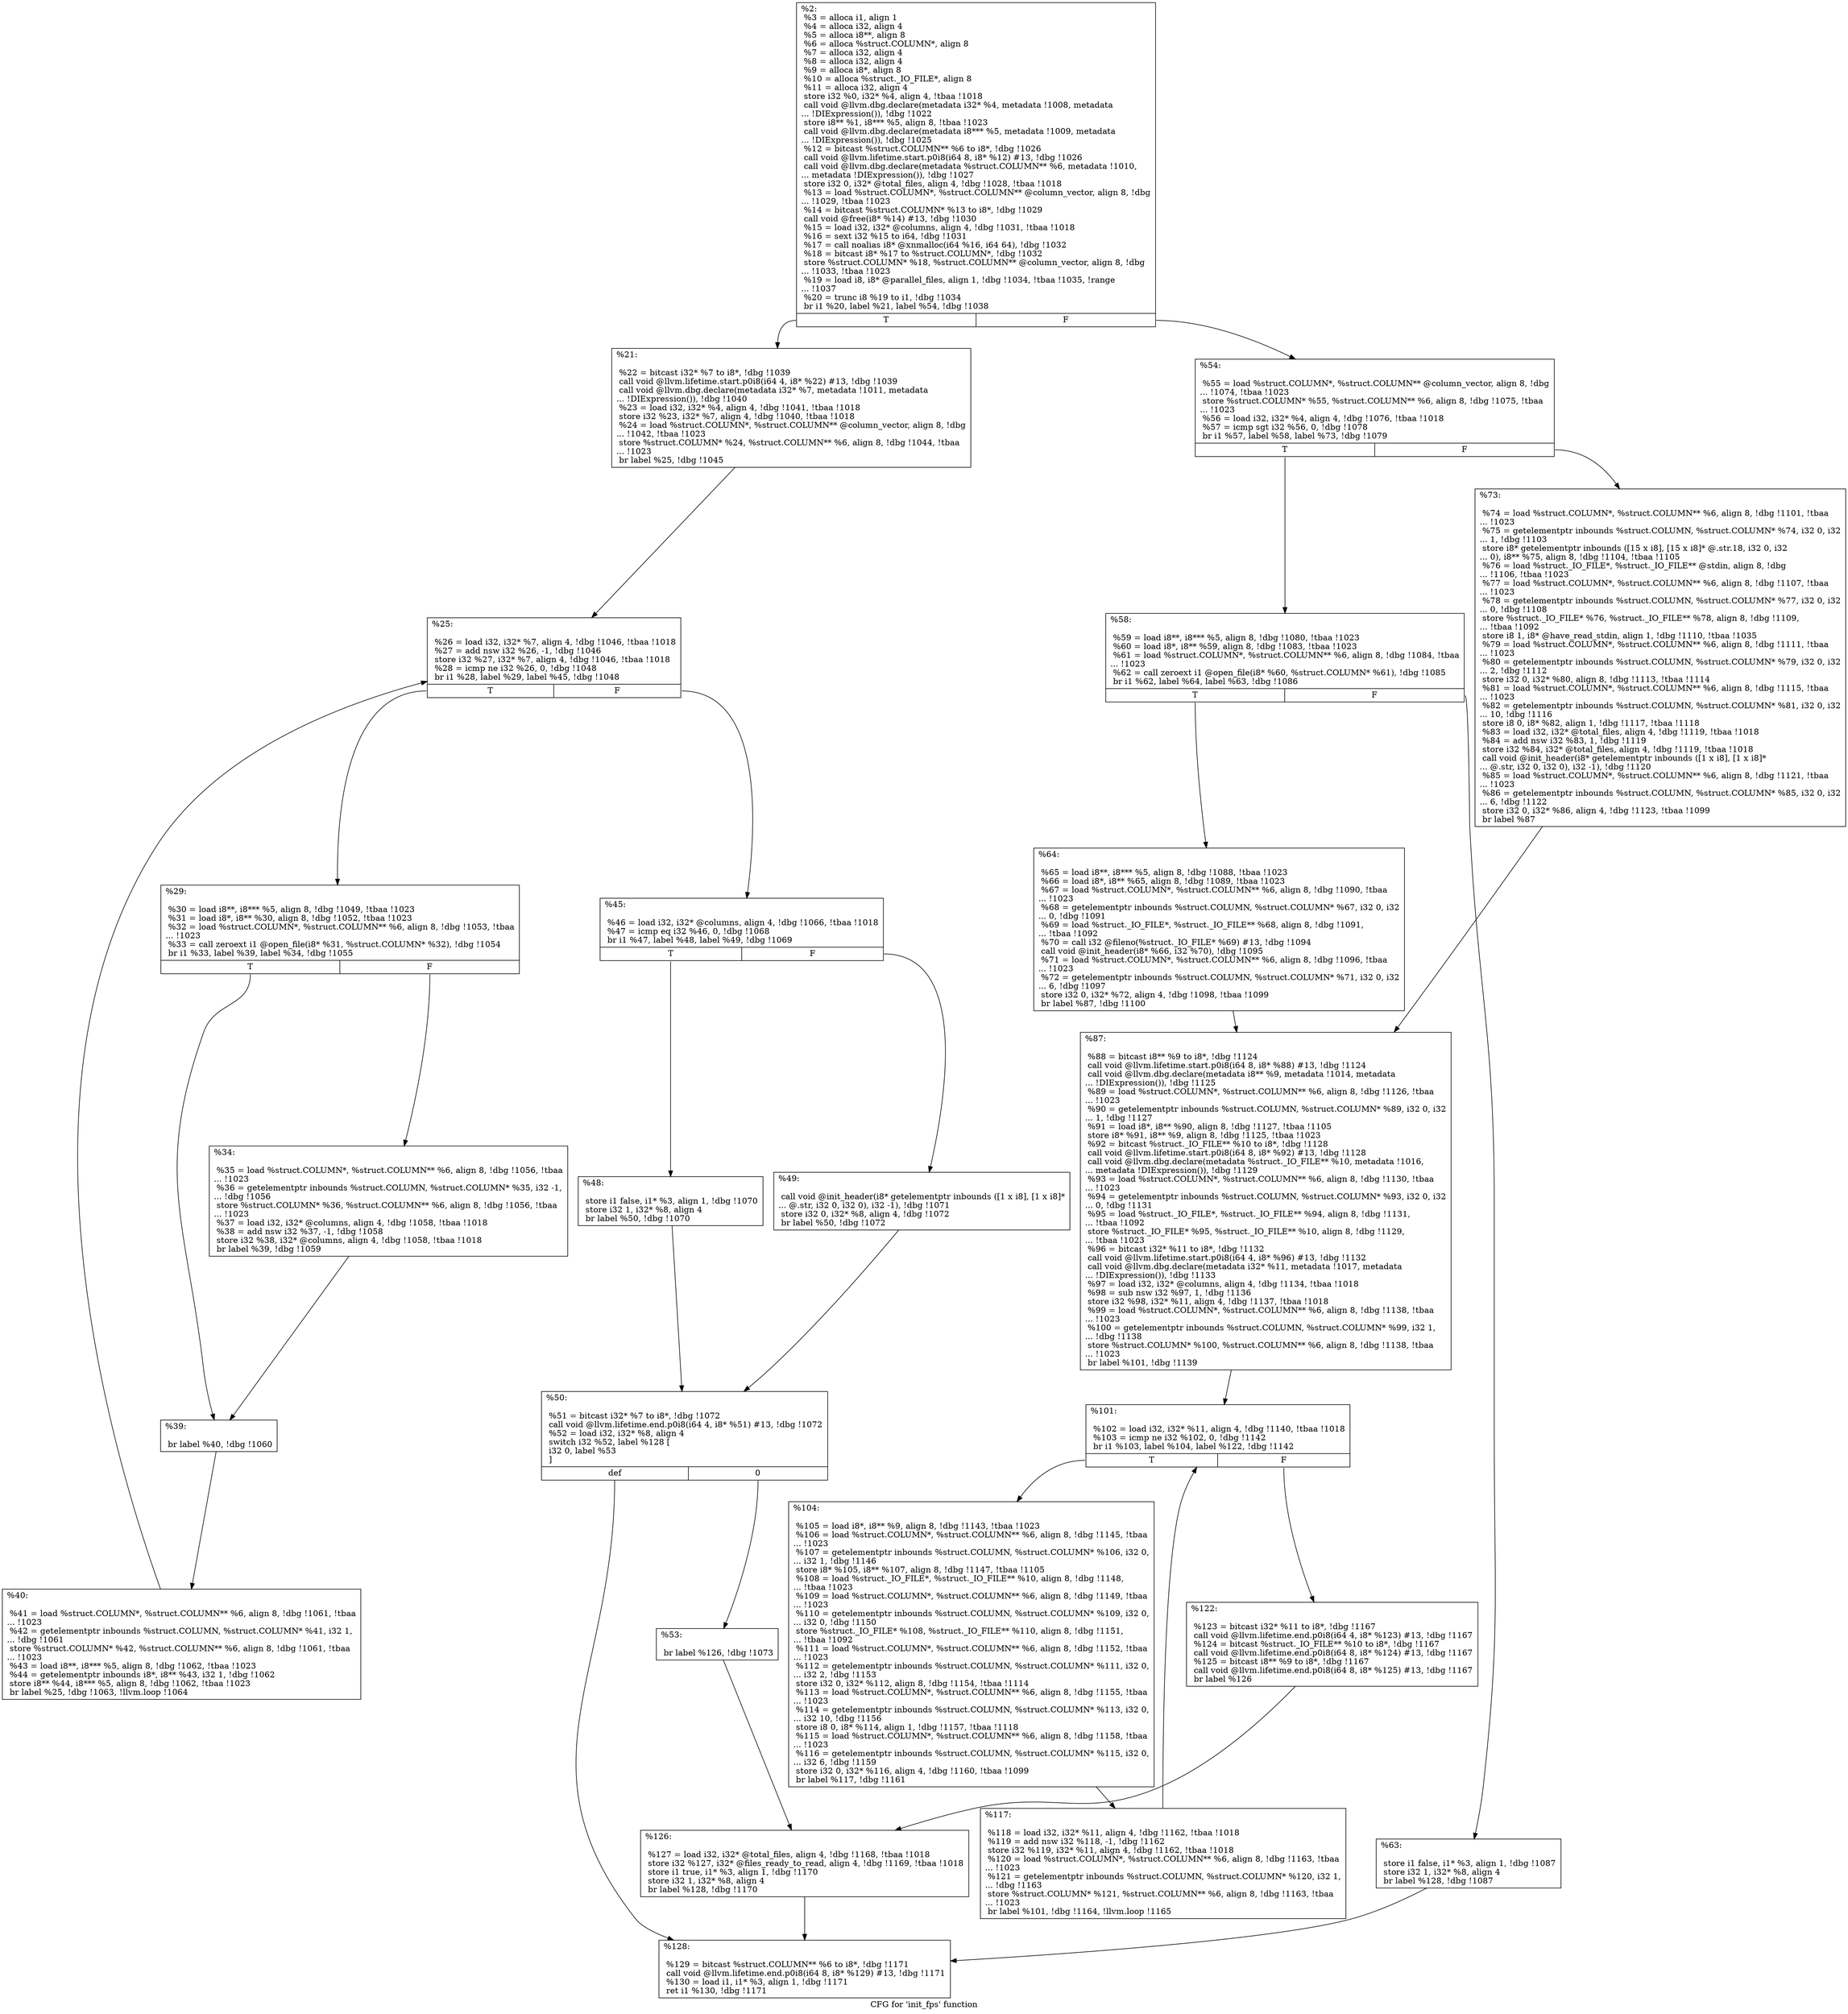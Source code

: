 digraph "CFG for 'init_fps' function" {
	label="CFG for 'init_fps' function";

	Node0x15ae470 [shape=record,label="{%2:\l  %3 = alloca i1, align 1\l  %4 = alloca i32, align 4\l  %5 = alloca i8**, align 8\l  %6 = alloca %struct.COLUMN*, align 8\l  %7 = alloca i32, align 4\l  %8 = alloca i32, align 4\l  %9 = alloca i8*, align 8\l  %10 = alloca %struct._IO_FILE*, align 8\l  %11 = alloca i32, align 4\l  store i32 %0, i32* %4, align 4, !tbaa !1018\l  call void @llvm.dbg.declare(metadata i32* %4, metadata !1008, metadata\l... !DIExpression()), !dbg !1022\l  store i8** %1, i8*** %5, align 8, !tbaa !1023\l  call void @llvm.dbg.declare(metadata i8*** %5, metadata !1009, metadata\l... !DIExpression()), !dbg !1025\l  %12 = bitcast %struct.COLUMN** %6 to i8*, !dbg !1026\l  call void @llvm.lifetime.start.p0i8(i64 8, i8* %12) #13, !dbg !1026\l  call void @llvm.dbg.declare(metadata %struct.COLUMN** %6, metadata !1010,\l... metadata !DIExpression()), !dbg !1027\l  store i32 0, i32* @total_files, align 4, !dbg !1028, !tbaa !1018\l  %13 = load %struct.COLUMN*, %struct.COLUMN** @column_vector, align 8, !dbg\l... !1029, !tbaa !1023\l  %14 = bitcast %struct.COLUMN* %13 to i8*, !dbg !1029\l  call void @free(i8* %14) #13, !dbg !1030\l  %15 = load i32, i32* @columns, align 4, !dbg !1031, !tbaa !1018\l  %16 = sext i32 %15 to i64, !dbg !1031\l  %17 = call noalias i8* @xnmalloc(i64 %16, i64 64), !dbg !1032\l  %18 = bitcast i8* %17 to %struct.COLUMN*, !dbg !1032\l  store %struct.COLUMN* %18, %struct.COLUMN** @column_vector, align 8, !dbg\l... !1033, !tbaa !1023\l  %19 = load i8, i8* @parallel_files, align 1, !dbg !1034, !tbaa !1035, !range\l... !1037\l  %20 = trunc i8 %19 to i1, !dbg !1034\l  br i1 %20, label %21, label %54, !dbg !1038\l|{<s0>T|<s1>F}}"];
	Node0x15ae470:s0 -> Node0x15721d0;
	Node0x15ae470:s1 -> Node0x1572540;
	Node0x15721d0 [shape=record,label="{%21:\l\l  %22 = bitcast i32* %7 to i8*, !dbg !1039\l  call void @llvm.lifetime.start.p0i8(i64 4, i8* %22) #13, !dbg !1039\l  call void @llvm.dbg.declare(metadata i32* %7, metadata !1011, metadata\l... !DIExpression()), !dbg !1040\l  %23 = load i32, i32* %4, align 4, !dbg !1041, !tbaa !1018\l  store i32 %23, i32* %7, align 4, !dbg !1040, !tbaa !1018\l  %24 = load %struct.COLUMN*, %struct.COLUMN** @column_vector, align 8, !dbg\l... !1042, !tbaa !1023\l  store %struct.COLUMN* %24, %struct.COLUMN** %6, align 8, !dbg !1044, !tbaa\l... !1023\l  br label %25, !dbg !1045\l}"];
	Node0x15721d0 -> Node0x1572220;
	Node0x1572220 [shape=record,label="{%25:\l\l  %26 = load i32, i32* %7, align 4, !dbg !1046, !tbaa !1018\l  %27 = add nsw i32 %26, -1, !dbg !1046\l  store i32 %27, i32* %7, align 4, !dbg !1046, !tbaa !1018\l  %28 = icmp ne i32 %26, 0, !dbg !1048\l  br i1 %28, label %29, label %45, !dbg !1048\l|{<s0>T|<s1>F}}"];
	Node0x1572220:s0 -> Node0x1572270;
	Node0x1572220:s1 -> Node0x15723b0;
	Node0x1572270 [shape=record,label="{%29:\l\l  %30 = load i8**, i8*** %5, align 8, !dbg !1049, !tbaa !1023\l  %31 = load i8*, i8** %30, align 8, !dbg !1052, !tbaa !1023\l  %32 = load %struct.COLUMN*, %struct.COLUMN** %6, align 8, !dbg !1053, !tbaa\l... !1023\l  %33 = call zeroext i1 @open_file(i8* %31, %struct.COLUMN* %32), !dbg !1054\l  br i1 %33, label %39, label %34, !dbg !1055\l|{<s0>T|<s1>F}}"];
	Node0x1572270:s0 -> Node0x1572310;
	Node0x1572270:s1 -> Node0x15722c0;
	Node0x15722c0 [shape=record,label="{%34:\l\l  %35 = load %struct.COLUMN*, %struct.COLUMN** %6, align 8, !dbg !1056, !tbaa\l... !1023\l  %36 = getelementptr inbounds %struct.COLUMN, %struct.COLUMN* %35, i32 -1,\l... !dbg !1056\l  store %struct.COLUMN* %36, %struct.COLUMN** %6, align 8, !dbg !1056, !tbaa\l... !1023\l  %37 = load i32, i32* @columns, align 4, !dbg !1058, !tbaa !1018\l  %38 = add nsw i32 %37, -1, !dbg !1058\l  store i32 %38, i32* @columns, align 4, !dbg !1058, !tbaa !1018\l  br label %39, !dbg !1059\l}"];
	Node0x15722c0 -> Node0x1572310;
	Node0x1572310 [shape=record,label="{%39:\l\l  br label %40, !dbg !1060\l}"];
	Node0x1572310 -> Node0x1572360;
	Node0x1572360 [shape=record,label="{%40:\l\l  %41 = load %struct.COLUMN*, %struct.COLUMN** %6, align 8, !dbg !1061, !tbaa\l... !1023\l  %42 = getelementptr inbounds %struct.COLUMN, %struct.COLUMN* %41, i32 1,\l... !dbg !1061\l  store %struct.COLUMN* %42, %struct.COLUMN** %6, align 8, !dbg !1061, !tbaa\l... !1023\l  %43 = load i8**, i8*** %5, align 8, !dbg !1062, !tbaa !1023\l  %44 = getelementptr inbounds i8*, i8** %43, i32 1, !dbg !1062\l  store i8** %44, i8*** %5, align 8, !dbg !1062, !tbaa !1023\l  br label %25, !dbg !1063, !llvm.loop !1064\l}"];
	Node0x1572360 -> Node0x1572220;
	Node0x15723b0 [shape=record,label="{%45:\l\l  %46 = load i32, i32* @columns, align 4, !dbg !1066, !tbaa !1018\l  %47 = icmp eq i32 %46, 0, !dbg !1068\l  br i1 %47, label %48, label %49, !dbg !1069\l|{<s0>T|<s1>F}}"];
	Node0x15723b0:s0 -> Node0x1572400;
	Node0x15723b0:s1 -> Node0x1572450;
	Node0x1572400 [shape=record,label="{%48:\l\l  store i1 false, i1* %3, align 1, !dbg !1070\l  store i32 1, i32* %8, align 4\l  br label %50, !dbg !1070\l}"];
	Node0x1572400 -> Node0x15724a0;
	Node0x1572450 [shape=record,label="{%49:\l\l  call void @init_header(i8* getelementptr inbounds ([1 x i8], [1 x i8]*\l... @.str, i32 0, i32 0), i32 -1), !dbg !1071\l  store i32 0, i32* %8, align 4, !dbg !1072\l  br label %50, !dbg !1072\l}"];
	Node0x1572450 -> Node0x15724a0;
	Node0x15724a0 [shape=record,label="{%50:\l\l  %51 = bitcast i32* %7 to i8*, !dbg !1072\l  call void @llvm.lifetime.end.p0i8(i64 4, i8* %51) #13, !dbg !1072\l  %52 = load i32, i32* %8, align 4\l  switch i32 %52, label %128 [\l    i32 0, label %53\l  ]\l|{<s0>def|<s1>0}}"];
	Node0x15724a0:s0 -> Node0x15728b0;
	Node0x15724a0:s1 -> Node0x15724f0;
	Node0x15724f0 [shape=record,label="{%53:\l\l  br label %126, !dbg !1073\l}"];
	Node0x15724f0 -> Node0x1572860;
	Node0x1572540 [shape=record,label="{%54:\l\l  %55 = load %struct.COLUMN*, %struct.COLUMN** @column_vector, align 8, !dbg\l... !1074, !tbaa !1023\l  store %struct.COLUMN* %55, %struct.COLUMN** %6, align 8, !dbg !1075, !tbaa\l... !1023\l  %56 = load i32, i32* %4, align 4, !dbg !1076, !tbaa !1018\l  %57 = icmp sgt i32 %56, 0, !dbg !1078\l  br i1 %57, label %58, label %73, !dbg !1079\l|{<s0>T|<s1>F}}"];
	Node0x1572540:s0 -> Node0x1572590;
	Node0x1572540:s1 -> Node0x1572680;
	Node0x1572590 [shape=record,label="{%58:\l\l  %59 = load i8**, i8*** %5, align 8, !dbg !1080, !tbaa !1023\l  %60 = load i8*, i8** %59, align 8, !dbg !1083, !tbaa !1023\l  %61 = load %struct.COLUMN*, %struct.COLUMN** %6, align 8, !dbg !1084, !tbaa\l... !1023\l  %62 = call zeroext i1 @open_file(i8* %60, %struct.COLUMN* %61), !dbg !1085\l  br i1 %62, label %64, label %63, !dbg !1086\l|{<s0>T|<s1>F}}"];
	Node0x1572590:s0 -> Node0x1572630;
	Node0x1572590:s1 -> Node0x15725e0;
	Node0x15725e0 [shape=record,label="{%63:\l\l  store i1 false, i1* %3, align 1, !dbg !1087\l  store i32 1, i32* %8, align 4\l  br label %128, !dbg !1087\l}"];
	Node0x15725e0 -> Node0x15728b0;
	Node0x1572630 [shape=record,label="{%64:\l\l  %65 = load i8**, i8*** %5, align 8, !dbg !1088, !tbaa !1023\l  %66 = load i8*, i8** %65, align 8, !dbg !1089, !tbaa !1023\l  %67 = load %struct.COLUMN*, %struct.COLUMN** %6, align 8, !dbg !1090, !tbaa\l... !1023\l  %68 = getelementptr inbounds %struct.COLUMN, %struct.COLUMN* %67, i32 0, i32\l... 0, !dbg !1091\l  %69 = load %struct._IO_FILE*, %struct._IO_FILE** %68, align 8, !dbg !1091,\l... !tbaa !1092\l  %70 = call i32 @fileno(%struct._IO_FILE* %69) #13, !dbg !1094\l  call void @init_header(i8* %66, i32 %70), !dbg !1095\l  %71 = load %struct.COLUMN*, %struct.COLUMN** %6, align 8, !dbg !1096, !tbaa\l... !1023\l  %72 = getelementptr inbounds %struct.COLUMN, %struct.COLUMN* %71, i32 0, i32\l... 6, !dbg !1097\l  store i32 0, i32* %72, align 4, !dbg !1098, !tbaa !1099\l  br label %87, !dbg !1100\l}"];
	Node0x1572630 -> Node0x15726d0;
	Node0x1572680 [shape=record,label="{%73:\l\l  %74 = load %struct.COLUMN*, %struct.COLUMN** %6, align 8, !dbg !1101, !tbaa\l... !1023\l  %75 = getelementptr inbounds %struct.COLUMN, %struct.COLUMN* %74, i32 0, i32\l... 1, !dbg !1103\l  store i8* getelementptr inbounds ([15 x i8], [15 x i8]* @.str.18, i32 0, i32\l... 0), i8** %75, align 8, !dbg !1104, !tbaa !1105\l  %76 = load %struct._IO_FILE*, %struct._IO_FILE** @stdin, align 8, !dbg\l... !1106, !tbaa !1023\l  %77 = load %struct.COLUMN*, %struct.COLUMN** %6, align 8, !dbg !1107, !tbaa\l... !1023\l  %78 = getelementptr inbounds %struct.COLUMN, %struct.COLUMN* %77, i32 0, i32\l... 0, !dbg !1108\l  store %struct._IO_FILE* %76, %struct._IO_FILE** %78, align 8, !dbg !1109,\l... !tbaa !1092\l  store i8 1, i8* @have_read_stdin, align 1, !dbg !1110, !tbaa !1035\l  %79 = load %struct.COLUMN*, %struct.COLUMN** %6, align 8, !dbg !1111, !tbaa\l... !1023\l  %80 = getelementptr inbounds %struct.COLUMN, %struct.COLUMN* %79, i32 0, i32\l... 2, !dbg !1112\l  store i32 0, i32* %80, align 8, !dbg !1113, !tbaa !1114\l  %81 = load %struct.COLUMN*, %struct.COLUMN** %6, align 8, !dbg !1115, !tbaa\l... !1023\l  %82 = getelementptr inbounds %struct.COLUMN, %struct.COLUMN* %81, i32 0, i32\l... 10, !dbg !1116\l  store i8 0, i8* %82, align 1, !dbg !1117, !tbaa !1118\l  %83 = load i32, i32* @total_files, align 4, !dbg !1119, !tbaa !1018\l  %84 = add nsw i32 %83, 1, !dbg !1119\l  store i32 %84, i32* @total_files, align 4, !dbg !1119, !tbaa !1018\l  call void @init_header(i8* getelementptr inbounds ([1 x i8], [1 x i8]*\l... @.str, i32 0, i32 0), i32 -1), !dbg !1120\l  %85 = load %struct.COLUMN*, %struct.COLUMN** %6, align 8, !dbg !1121, !tbaa\l... !1023\l  %86 = getelementptr inbounds %struct.COLUMN, %struct.COLUMN* %85, i32 0, i32\l... 6, !dbg !1122\l  store i32 0, i32* %86, align 4, !dbg !1123, !tbaa !1099\l  br label %87\l}"];
	Node0x1572680 -> Node0x15726d0;
	Node0x15726d0 [shape=record,label="{%87:\l\l  %88 = bitcast i8** %9 to i8*, !dbg !1124\l  call void @llvm.lifetime.start.p0i8(i64 8, i8* %88) #13, !dbg !1124\l  call void @llvm.dbg.declare(metadata i8** %9, metadata !1014, metadata\l... !DIExpression()), !dbg !1125\l  %89 = load %struct.COLUMN*, %struct.COLUMN** %6, align 8, !dbg !1126, !tbaa\l... !1023\l  %90 = getelementptr inbounds %struct.COLUMN, %struct.COLUMN* %89, i32 0, i32\l... 1, !dbg !1127\l  %91 = load i8*, i8** %90, align 8, !dbg !1127, !tbaa !1105\l  store i8* %91, i8** %9, align 8, !dbg !1125, !tbaa !1023\l  %92 = bitcast %struct._IO_FILE** %10 to i8*, !dbg !1128\l  call void @llvm.lifetime.start.p0i8(i64 8, i8* %92) #13, !dbg !1128\l  call void @llvm.dbg.declare(metadata %struct._IO_FILE** %10, metadata !1016,\l... metadata !DIExpression()), !dbg !1129\l  %93 = load %struct.COLUMN*, %struct.COLUMN** %6, align 8, !dbg !1130, !tbaa\l... !1023\l  %94 = getelementptr inbounds %struct.COLUMN, %struct.COLUMN* %93, i32 0, i32\l... 0, !dbg !1131\l  %95 = load %struct._IO_FILE*, %struct._IO_FILE** %94, align 8, !dbg !1131,\l... !tbaa !1092\l  store %struct._IO_FILE* %95, %struct._IO_FILE** %10, align 8, !dbg !1129,\l... !tbaa !1023\l  %96 = bitcast i32* %11 to i8*, !dbg !1132\l  call void @llvm.lifetime.start.p0i8(i64 4, i8* %96) #13, !dbg !1132\l  call void @llvm.dbg.declare(metadata i32* %11, metadata !1017, metadata\l... !DIExpression()), !dbg !1133\l  %97 = load i32, i32* @columns, align 4, !dbg !1134, !tbaa !1018\l  %98 = sub nsw i32 %97, 1, !dbg !1136\l  store i32 %98, i32* %11, align 4, !dbg !1137, !tbaa !1018\l  %99 = load %struct.COLUMN*, %struct.COLUMN** %6, align 8, !dbg !1138, !tbaa\l... !1023\l  %100 = getelementptr inbounds %struct.COLUMN, %struct.COLUMN* %99, i32 1,\l... !dbg !1138\l  store %struct.COLUMN* %100, %struct.COLUMN** %6, align 8, !dbg !1138, !tbaa\l... !1023\l  br label %101, !dbg !1139\l}"];
	Node0x15726d0 -> Node0x1572720;
	Node0x1572720 [shape=record,label="{%101:\l\l  %102 = load i32, i32* %11, align 4, !dbg !1140, !tbaa !1018\l  %103 = icmp ne i32 %102, 0, !dbg !1142\l  br i1 %103, label %104, label %122, !dbg !1142\l|{<s0>T|<s1>F}}"];
	Node0x1572720:s0 -> Node0x1572770;
	Node0x1572720:s1 -> Node0x1572810;
	Node0x1572770 [shape=record,label="{%104:\l\l  %105 = load i8*, i8** %9, align 8, !dbg !1143, !tbaa !1023\l  %106 = load %struct.COLUMN*, %struct.COLUMN** %6, align 8, !dbg !1145, !tbaa\l... !1023\l  %107 = getelementptr inbounds %struct.COLUMN, %struct.COLUMN* %106, i32 0,\l... i32 1, !dbg !1146\l  store i8* %105, i8** %107, align 8, !dbg !1147, !tbaa !1105\l  %108 = load %struct._IO_FILE*, %struct._IO_FILE** %10, align 8, !dbg !1148,\l... !tbaa !1023\l  %109 = load %struct.COLUMN*, %struct.COLUMN** %6, align 8, !dbg !1149, !tbaa\l... !1023\l  %110 = getelementptr inbounds %struct.COLUMN, %struct.COLUMN* %109, i32 0,\l... i32 0, !dbg !1150\l  store %struct._IO_FILE* %108, %struct._IO_FILE** %110, align 8, !dbg !1151,\l... !tbaa !1092\l  %111 = load %struct.COLUMN*, %struct.COLUMN** %6, align 8, !dbg !1152, !tbaa\l... !1023\l  %112 = getelementptr inbounds %struct.COLUMN, %struct.COLUMN* %111, i32 0,\l... i32 2, !dbg !1153\l  store i32 0, i32* %112, align 8, !dbg !1154, !tbaa !1114\l  %113 = load %struct.COLUMN*, %struct.COLUMN** %6, align 8, !dbg !1155, !tbaa\l... !1023\l  %114 = getelementptr inbounds %struct.COLUMN, %struct.COLUMN* %113, i32 0,\l... i32 10, !dbg !1156\l  store i8 0, i8* %114, align 1, !dbg !1157, !tbaa !1118\l  %115 = load %struct.COLUMN*, %struct.COLUMN** %6, align 8, !dbg !1158, !tbaa\l... !1023\l  %116 = getelementptr inbounds %struct.COLUMN, %struct.COLUMN* %115, i32 0,\l... i32 6, !dbg !1159\l  store i32 0, i32* %116, align 4, !dbg !1160, !tbaa !1099\l  br label %117, !dbg !1161\l}"];
	Node0x1572770 -> Node0x15727c0;
	Node0x15727c0 [shape=record,label="{%117:\l\l  %118 = load i32, i32* %11, align 4, !dbg !1162, !tbaa !1018\l  %119 = add nsw i32 %118, -1, !dbg !1162\l  store i32 %119, i32* %11, align 4, !dbg !1162, !tbaa !1018\l  %120 = load %struct.COLUMN*, %struct.COLUMN** %6, align 8, !dbg !1163, !tbaa\l... !1023\l  %121 = getelementptr inbounds %struct.COLUMN, %struct.COLUMN* %120, i32 1,\l... !dbg !1163\l  store %struct.COLUMN* %121, %struct.COLUMN** %6, align 8, !dbg !1163, !tbaa\l... !1023\l  br label %101, !dbg !1164, !llvm.loop !1165\l}"];
	Node0x15727c0 -> Node0x1572720;
	Node0x1572810 [shape=record,label="{%122:\l\l  %123 = bitcast i32* %11 to i8*, !dbg !1167\l  call void @llvm.lifetime.end.p0i8(i64 4, i8* %123) #13, !dbg !1167\l  %124 = bitcast %struct._IO_FILE** %10 to i8*, !dbg !1167\l  call void @llvm.lifetime.end.p0i8(i64 8, i8* %124) #13, !dbg !1167\l  %125 = bitcast i8** %9 to i8*, !dbg !1167\l  call void @llvm.lifetime.end.p0i8(i64 8, i8* %125) #13, !dbg !1167\l  br label %126\l}"];
	Node0x1572810 -> Node0x1572860;
	Node0x1572860 [shape=record,label="{%126:\l\l  %127 = load i32, i32* @total_files, align 4, !dbg !1168, !tbaa !1018\l  store i32 %127, i32* @files_ready_to_read, align 4, !dbg !1169, !tbaa !1018\l  store i1 true, i1* %3, align 1, !dbg !1170\l  store i32 1, i32* %8, align 4\l  br label %128, !dbg !1170\l}"];
	Node0x1572860 -> Node0x15728b0;
	Node0x15728b0 [shape=record,label="{%128:\l\l  %129 = bitcast %struct.COLUMN** %6 to i8*, !dbg !1171\l  call void @llvm.lifetime.end.p0i8(i64 8, i8* %129) #13, !dbg !1171\l  %130 = load i1, i1* %3, align 1, !dbg !1171\l  ret i1 %130, !dbg !1171\l}"];
}
